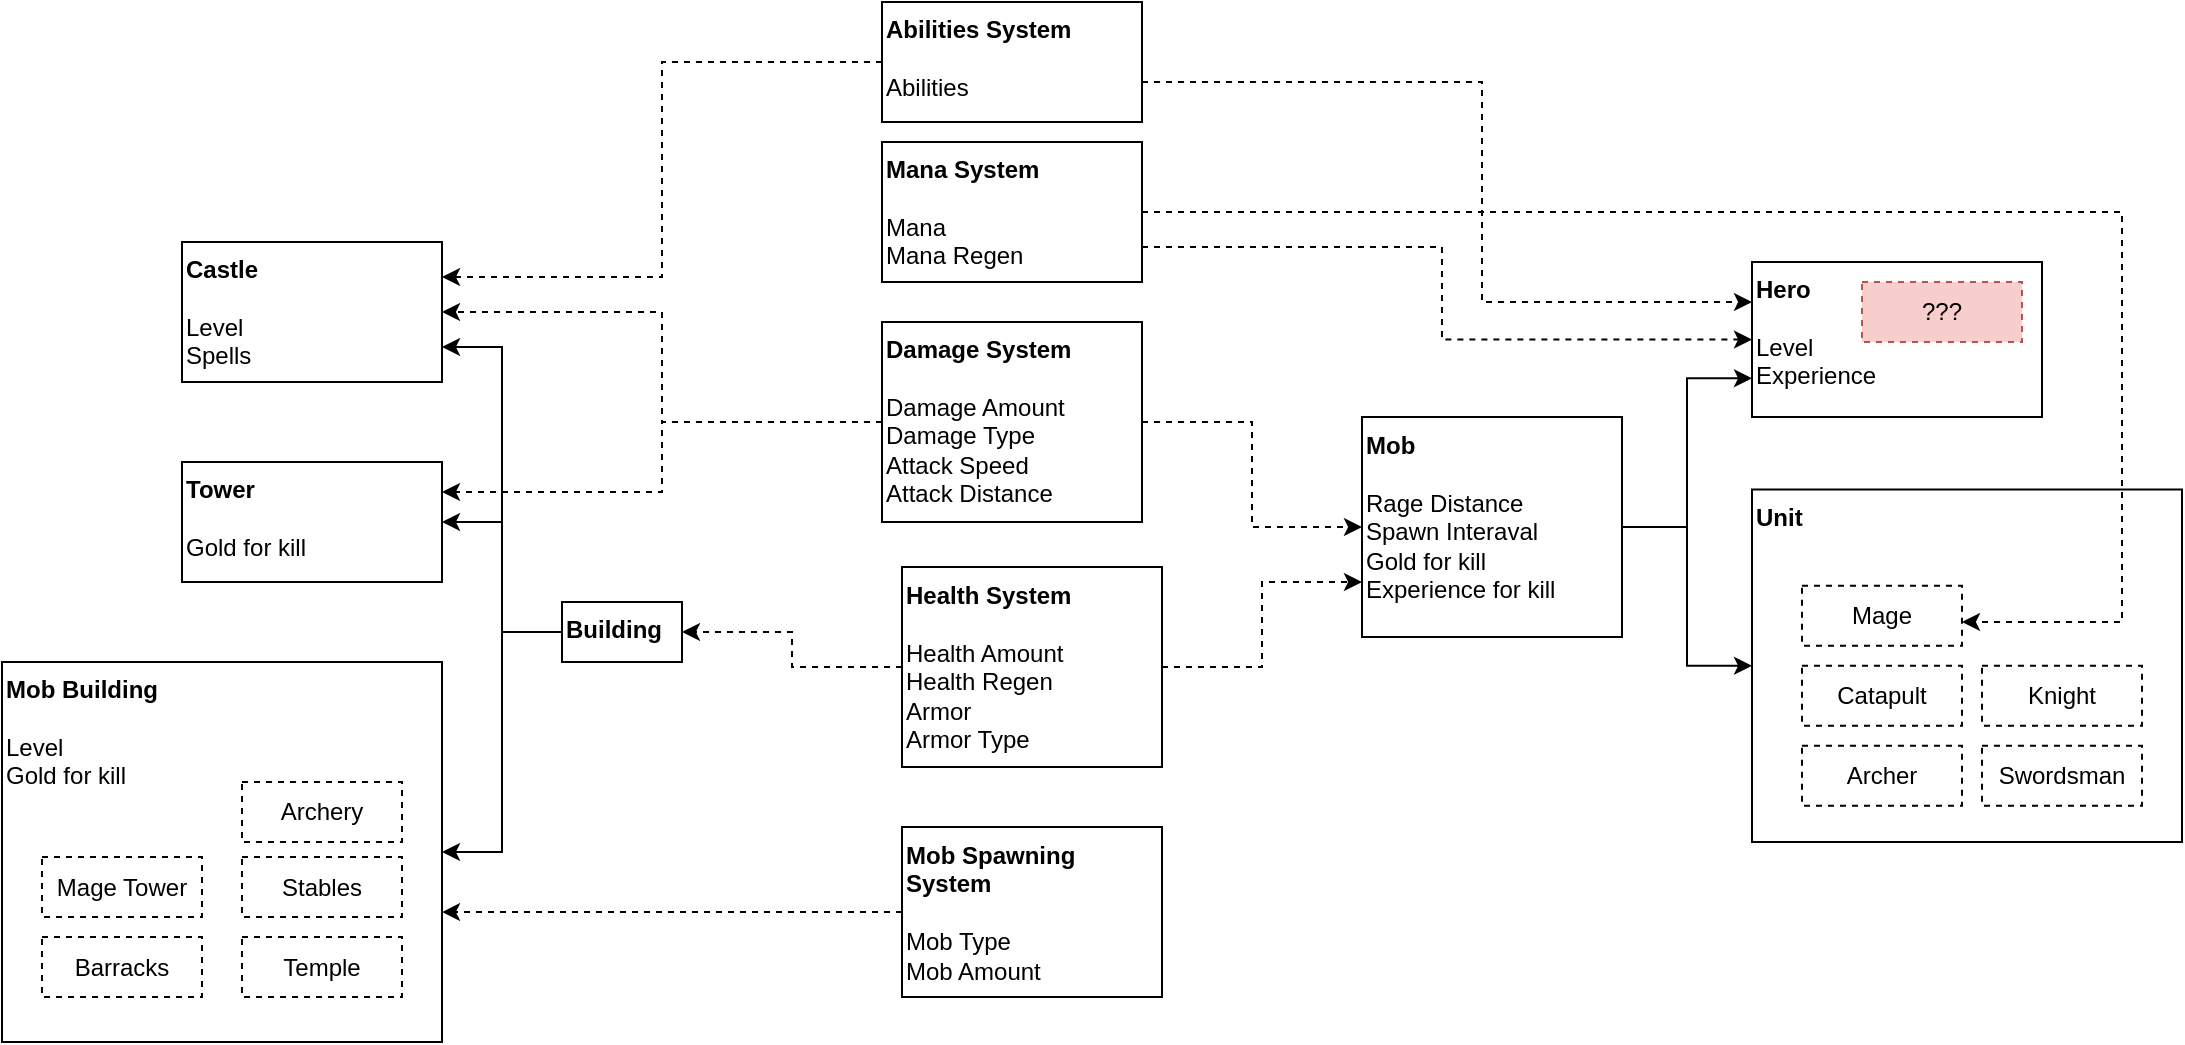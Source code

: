 <mxfile version="21.1.2" type="github">
  <diagram name="Страница 1" id="8yt0SZrPP_RbYerUbGmz">
    <mxGraphModel dx="2257" dy="775" grid="1" gridSize="10" guides="1" tooltips="1" connect="1" arrows="1" fold="1" page="1" pageScale="1" pageWidth="827" pageHeight="1169" math="0" shadow="0">
      <root>
        <mxCell id="0" />
        <mxCell id="1" parent="0" />
        <mxCell id="o9QlrB1gXAYVadC4v8IX-36" style="edgeStyle=orthogonalEdgeStyle;rounded=0;orthogonalLoop=1;jettySize=auto;html=1;dashed=1;entryX=1;entryY=0.5;entryDx=0;entryDy=0;" edge="1" parent="1" source="N3ZdnWTbbpZVfNhrW-NO-1" target="o9QlrB1gXAYVadC4v8IX-3">
          <mxGeometry relative="1" as="geometry">
            <mxPoint x="140" y="280" as="targetPoint" />
          </mxGeometry>
        </mxCell>
        <mxCell id="o9QlrB1gXAYVadC4v8IX-37" style="edgeStyle=orthogonalEdgeStyle;rounded=0;orthogonalLoop=1;jettySize=auto;html=1;entryX=1;entryY=0.25;entryDx=0;entryDy=0;dashed=1;" edge="1" parent="1" source="N3ZdnWTbbpZVfNhrW-NO-1" target="o9QlrB1gXAYVadC4v8IX-4">
          <mxGeometry relative="1" as="geometry" />
        </mxCell>
        <mxCell id="o9QlrB1gXAYVadC4v8IX-42" style="edgeStyle=orthogonalEdgeStyle;rounded=0;orthogonalLoop=1;jettySize=auto;html=1;dashed=1;" edge="1" parent="1" source="N3ZdnWTbbpZVfNhrW-NO-1" target="o9QlrB1gXAYVadC4v8IX-6">
          <mxGeometry relative="1" as="geometry" />
        </mxCell>
        <mxCell id="N3ZdnWTbbpZVfNhrW-NO-1" value="&lt;b&gt;Damage System&lt;/b&gt;&lt;br&gt;&lt;br&gt;Damage Amount&lt;br&gt;Damage Type&lt;br&gt;Attack Speed&lt;br&gt;Attack Distance" style="rounded=0;whiteSpace=wrap;html=1;align=left;verticalAlign=top;" parent="1" vertex="1">
          <mxGeometry x="270" y="270" width="130" height="100" as="geometry" />
        </mxCell>
        <mxCell id="o9QlrB1gXAYVadC4v8IX-38" style="edgeStyle=orthogonalEdgeStyle;rounded=0;orthogonalLoop=1;jettySize=auto;html=1;entryX=1;entryY=0.5;entryDx=0;entryDy=0;dashed=1;" edge="1" parent="1" source="o9QlrB1gXAYVadC4v8IX-2" target="o9QlrB1gXAYVadC4v8IX-5">
          <mxGeometry relative="1" as="geometry" />
        </mxCell>
        <mxCell id="o9QlrB1gXAYVadC4v8IX-43" style="edgeStyle=orthogonalEdgeStyle;rounded=0;orthogonalLoop=1;jettySize=auto;html=1;entryX=0;entryY=0.75;entryDx=0;entryDy=0;dashed=1;" edge="1" parent="1" source="o9QlrB1gXAYVadC4v8IX-2" target="o9QlrB1gXAYVadC4v8IX-6">
          <mxGeometry relative="1" as="geometry" />
        </mxCell>
        <mxCell id="o9QlrB1gXAYVadC4v8IX-2" value="&lt;b&gt;Health System&lt;br&gt;&lt;/b&gt;&lt;br&gt;Health Amount&lt;br&gt;Health Regen&lt;br&gt;Armor&lt;br&gt;Armor Type" style="rounded=0;whiteSpace=wrap;html=1;align=left;verticalAlign=top;" vertex="1" parent="1">
          <mxGeometry x="280" y="392.5" width="130" height="100" as="geometry" />
        </mxCell>
        <mxCell id="o9QlrB1gXAYVadC4v8IX-3" value="&lt;b&gt;Castle&lt;br&gt;&lt;/b&gt;&lt;br&gt;Level&lt;br&gt;Spells" style="rounded=0;whiteSpace=wrap;html=1;align=left;verticalAlign=top;" vertex="1" parent="1">
          <mxGeometry x="-80" y="230" width="130" height="70" as="geometry" />
        </mxCell>
        <mxCell id="o9QlrB1gXAYVadC4v8IX-4" value="&lt;b&gt;Tower&lt;br&gt;&lt;/b&gt;&lt;br&gt;Gold for kill" style="rounded=0;whiteSpace=wrap;html=1;align=left;verticalAlign=top;" vertex="1" parent="1">
          <mxGeometry x="-80" y="340" width="130" height="60" as="geometry" />
        </mxCell>
        <mxCell id="o9QlrB1gXAYVadC4v8IX-33" style="edgeStyle=orthogonalEdgeStyle;rounded=0;orthogonalLoop=1;jettySize=auto;html=1;entryX=1;entryY=0.5;entryDx=0;entryDy=0;" edge="1" parent="1" source="o9QlrB1gXAYVadC4v8IX-5" target="o9QlrB1gXAYVadC4v8IX-4">
          <mxGeometry relative="1" as="geometry" />
        </mxCell>
        <mxCell id="o9QlrB1gXAYVadC4v8IX-34" style="edgeStyle=orthogonalEdgeStyle;rounded=0;orthogonalLoop=1;jettySize=auto;html=1;entryX=1;entryY=0.5;entryDx=0;entryDy=0;" edge="1" parent="1" source="o9QlrB1gXAYVadC4v8IX-5" target="o9QlrB1gXAYVadC4v8IX-18">
          <mxGeometry relative="1" as="geometry" />
        </mxCell>
        <mxCell id="o9QlrB1gXAYVadC4v8IX-35" style="edgeStyle=orthogonalEdgeStyle;rounded=0;orthogonalLoop=1;jettySize=auto;html=1;entryX=1;entryY=0.75;entryDx=0;entryDy=0;" edge="1" parent="1" source="o9QlrB1gXAYVadC4v8IX-5" target="o9QlrB1gXAYVadC4v8IX-3">
          <mxGeometry relative="1" as="geometry" />
        </mxCell>
        <mxCell id="o9QlrB1gXAYVadC4v8IX-5" value="&lt;b&gt;Building&lt;br&gt;&lt;/b&gt;&lt;br&gt;" style="rounded=0;whiteSpace=wrap;html=1;align=left;verticalAlign=top;" vertex="1" parent="1">
          <mxGeometry x="110" y="410" width="60" height="30" as="geometry" />
        </mxCell>
        <mxCell id="o9QlrB1gXAYVadC4v8IX-40" style="edgeStyle=orthogonalEdgeStyle;rounded=0;orthogonalLoop=1;jettySize=auto;html=1;entryX=0;entryY=0.5;entryDx=0;entryDy=0;" edge="1" parent="1" source="o9QlrB1gXAYVadC4v8IX-6" target="o9QlrB1gXAYVadC4v8IX-8">
          <mxGeometry relative="1" as="geometry" />
        </mxCell>
        <mxCell id="o9QlrB1gXAYVadC4v8IX-41" style="edgeStyle=orthogonalEdgeStyle;rounded=0;orthogonalLoop=1;jettySize=auto;html=1;entryX=0;entryY=0.75;entryDx=0;entryDy=0;" edge="1" parent="1" source="o9QlrB1gXAYVadC4v8IX-6" target="o9QlrB1gXAYVadC4v8IX-7">
          <mxGeometry relative="1" as="geometry" />
        </mxCell>
        <mxCell id="o9QlrB1gXAYVadC4v8IX-6" value="&lt;b&gt;Mob&lt;br&gt;&lt;/b&gt;&lt;br&gt;Rage Distance&lt;br&gt;Spawn Interaval&lt;br&gt;Gold for kill&lt;br&gt;Experience for kill" style="rounded=0;whiteSpace=wrap;html=1;align=left;verticalAlign=top;" vertex="1" parent="1">
          <mxGeometry x="510" y="317.5" width="130" height="110" as="geometry" />
        </mxCell>
        <mxCell id="o9QlrB1gXAYVadC4v8IX-7" value="&lt;b&gt;Hero&lt;br&gt;&lt;/b&gt;&lt;br&gt;Level&lt;br&gt;Experience" style="rounded=0;whiteSpace=wrap;html=1;align=left;verticalAlign=top;" vertex="1" parent="1">
          <mxGeometry x="705" y="240" width="145" height="77.5" as="geometry" />
        </mxCell>
        <mxCell id="o9QlrB1gXAYVadC4v8IX-8" value="&lt;b&gt;Unit&lt;/b&gt;&lt;br&gt;" style="rounded=0;whiteSpace=wrap;html=1;align=left;verticalAlign=top;" vertex="1" parent="1">
          <mxGeometry x="705" y="353.75" width="215" height="176.25" as="geometry" />
        </mxCell>
        <mxCell id="o9QlrB1gXAYVadC4v8IX-13" value="Catapult" style="rounded=0;whiteSpace=wrap;html=1;dashed=1;" vertex="1" parent="1">
          <mxGeometry x="730" y="441.87" width="80" height="30" as="geometry" />
        </mxCell>
        <mxCell id="o9QlrB1gXAYVadC4v8IX-14" value="Knight" style="rounded=0;whiteSpace=wrap;html=1;dashed=1;" vertex="1" parent="1">
          <mxGeometry x="820" y="441.87" width="80" height="30" as="geometry" />
        </mxCell>
        <mxCell id="o9QlrB1gXAYVadC4v8IX-15" value="Archer" style="rounded=0;whiteSpace=wrap;html=1;dashed=1;" vertex="1" parent="1">
          <mxGeometry x="730" y="481.87" width="80" height="30" as="geometry" />
        </mxCell>
        <mxCell id="o9QlrB1gXAYVadC4v8IX-16" value="Swordsman" style="rounded=0;whiteSpace=wrap;html=1;dashed=1;" vertex="1" parent="1">
          <mxGeometry x="820" y="481.87" width="80" height="30" as="geometry" />
        </mxCell>
        <mxCell id="o9QlrB1gXAYVadC4v8IX-17" value="Mage" style="rounded=0;whiteSpace=wrap;html=1;dashed=1;" vertex="1" parent="1">
          <mxGeometry x="730" y="401.87" width="80" height="30" as="geometry" />
        </mxCell>
        <mxCell id="o9QlrB1gXAYVadC4v8IX-18" value="&lt;b&gt;Mob Building&lt;br&gt;&lt;/b&gt;&lt;br&gt;Level&lt;br&gt;Gold for kill" style="rounded=0;whiteSpace=wrap;html=1;align=left;verticalAlign=top;" vertex="1" parent="1">
          <mxGeometry x="-170" y="440" width="220" height="190" as="geometry" />
        </mxCell>
        <mxCell id="o9QlrB1gXAYVadC4v8IX-46" style="edgeStyle=orthogonalEdgeStyle;rounded=0;orthogonalLoop=1;jettySize=auto;html=1;entryX=0;entryY=0.5;entryDx=0;entryDy=0;dashed=1;exitX=1;exitY=0.75;exitDx=0;exitDy=0;" edge="1" parent="1" source="o9QlrB1gXAYVadC4v8IX-19" target="o9QlrB1gXAYVadC4v8IX-7">
          <mxGeometry relative="1" as="geometry">
            <Array as="points">
              <mxPoint x="550" y="233" />
              <mxPoint x="550" y="279" />
            </Array>
          </mxGeometry>
        </mxCell>
        <mxCell id="o9QlrB1gXAYVadC4v8IX-47" style="edgeStyle=orthogonalEdgeStyle;rounded=0;orthogonalLoop=1;jettySize=auto;html=1;dashed=1;exitX=1;exitY=0.5;exitDx=0;exitDy=0;" edge="1" parent="1" source="o9QlrB1gXAYVadC4v8IX-19">
          <mxGeometry relative="1" as="geometry">
            <mxPoint x="810" y="420" as="targetPoint" />
            <Array as="points">
              <mxPoint x="890" y="215" />
              <mxPoint x="890" y="420" />
              <mxPoint x="810" y="420" />
            </Array>
          </mxGeometry>
        </mxCell>
        <mxCell id="o9QlrB1gXAYVadC4v8IX-19" value="&lt;b&gt;Mana System&lt;br&gt;&lt;/b&gt;&lt;br&gt;Mana&lt;br&gt;Mana Regen" style="rounded=0;whiteSpace=wrap;html=1;align=left;verticalAlign=top;" vertex="1" parent="1">
          <mxGeometry x="270" y="180" width="130" height="70" as="geometry" />
        </mxCell>
        <mxCell id="o9QlrB1gXAYVadC4v8IX-48" style="edgeStyle=orthogonalEdgeStyle;rounded=0;orthogonalLoop=1;jettySize=auto;html=1;entryX=0;entryY=0.25;entryDx=0;entryDy=0;dashed=1;" edge="1" parent="1" source="o9QlrB1gXAYVadC4v8IX-20" target="o9QlrB1gXAYVadC4v8IX-7">
          <mxGeometry relative="1" as="geometry">
            <Array as="points">
              <mxPoint x="570" y="150" />
              <mxPoint x="570" y="260" />
              <mxPoint x="705" y="260" />
            </Array>
          </mxGeometry>
        </mxCell>
        <mxCell id="o9QlrB1gXAYVadC4v8IX-51" style="edgeStyle=orthogonalEdgeStyle;rounded=0;orthogonalLoop=1;jettySize=auto;html=1;entryX=1;entryY=0.25;entryDx=0;entryDy=0;dashed=1;" edge="1" parent="1" source="o9QlrB1gXAYVadC4v8IX-20" target="o9QlrB1gXAYVadC4v8IX-3">
          <mxGeometry relative="1" as="geometry" />
        </mxCell>
        <mxCell id="o9QlrB1gXAYVadC4v8IX-20" value="&lt;b&gt;Abilities System&lt;br&gt;&lt;/b&gt;&lt;br&gt;Abilities" style="rounded=0;whiteSpace=wrap;html=1;align=left;verticalAlign=top;" vertex="1" parent="1">
          <mxGeometry x="270" y="110" width="130" height="60" as="geometry" />
        </mxCell>
        <mxCell id="o9QlrB1gXAYVadC4v8IX-22" value="Archery" style="rounded=0;whiteSpace=wrap;html=1;dashed=1;" vertex="1" parent="1">
          <mxGeometry x="-50" y="500" width="80" height="30" as="geometry" />
        </mxCell>
        <mxCell id="o9QlrB1gXAYVadC4v8IX-58" value="Mage Tower" style="rounded=0;whiteSpace=wrap;html=1;dashed=1;" vertex="1" parent="1">
          <mxGeometry x="-150" y="537.5" width="80" height="30" as="geometry" />
        </mxCell>
        <mxCell id="o9QlrB1gXAYVadC4v8IX-59" value="Barracks" style="rounded=0;whiteSpace=wrap;html=1;dashed=1;" vertex="1" parent="1">
          <mxGeometry x="-150" y="577.5" width="80" height="30" as="geometry" />
        </mxCell>
        <mxCell id="o9QlrB1gXAYVadC4v8IX-60" value="Stables" style="rounded=0;whiteSpace=wrap;html=1;dashed=1;" vertex="1" parent="1">
          <mxGeometry x="-50" y="537.5" width="80" height="30" as="geometry" />
        </mxCell>
        <mxCell id="o9QlrB1gXAYVadC4v8IX-61" value="Temple" style="rounded=0;whiteSpace=wrap;html=1;dashed=1;" vertex="1" parent="1">
          <mxGeometry x="-50" y="577.5" width="80" height="30" as="geometry" />
        </mxCell>
        <mxCell id="o9QlrB1gXAYVadC4v8IX-63" style="edgeStyle=orthogonalEdgeStyle;rounded=0;orthogonalLoop=1;jettySize=auto;html=1;entryX=1;entryY=0.658;entryDx=0;entryDy=0;entryPerimeter=0;dashed=1;" edge="1" parent="1" source="o9QlrB1gXAYVadC4v8IX-62" target="o9QlrB1gXAYVadC4v8IX-18">
          <mxGeometry relative="1" as="geometry" />
        </mxCell>
        <mxCell id="o9QlrB1gXAYVadC4v8IX-62" value="&lt;b&gt;Mob Spawning System&lt;br&gt;&lt;/b&gt;&lt;br&gt;Mob Type&lt;br&gt;Mob Amount" style="rounded=0;whiteSpace=wrap;html=1;align=left;verticalAlign=top;" vertex="1" parent="1">
          <mxGeometry x="280" y="522.5" width="130" height="85" as="geometry" />
        </mxCell>
        <mxCell id="o9QlrB1gXAYVadC4v8IX-67" value="???" style="rounded=0;whiteSpace=wrap;html=1;dashed=1;fillColor=#f8cecc;strokeColor=#b85450;" vertex="1" parent="1">
          <mxGeometry x="760" y="250" width="80" height="30" as="geometry" />
        </mxCell>
      </root>
    </mxGraphModel>
  </diagram>
</mxfile>
